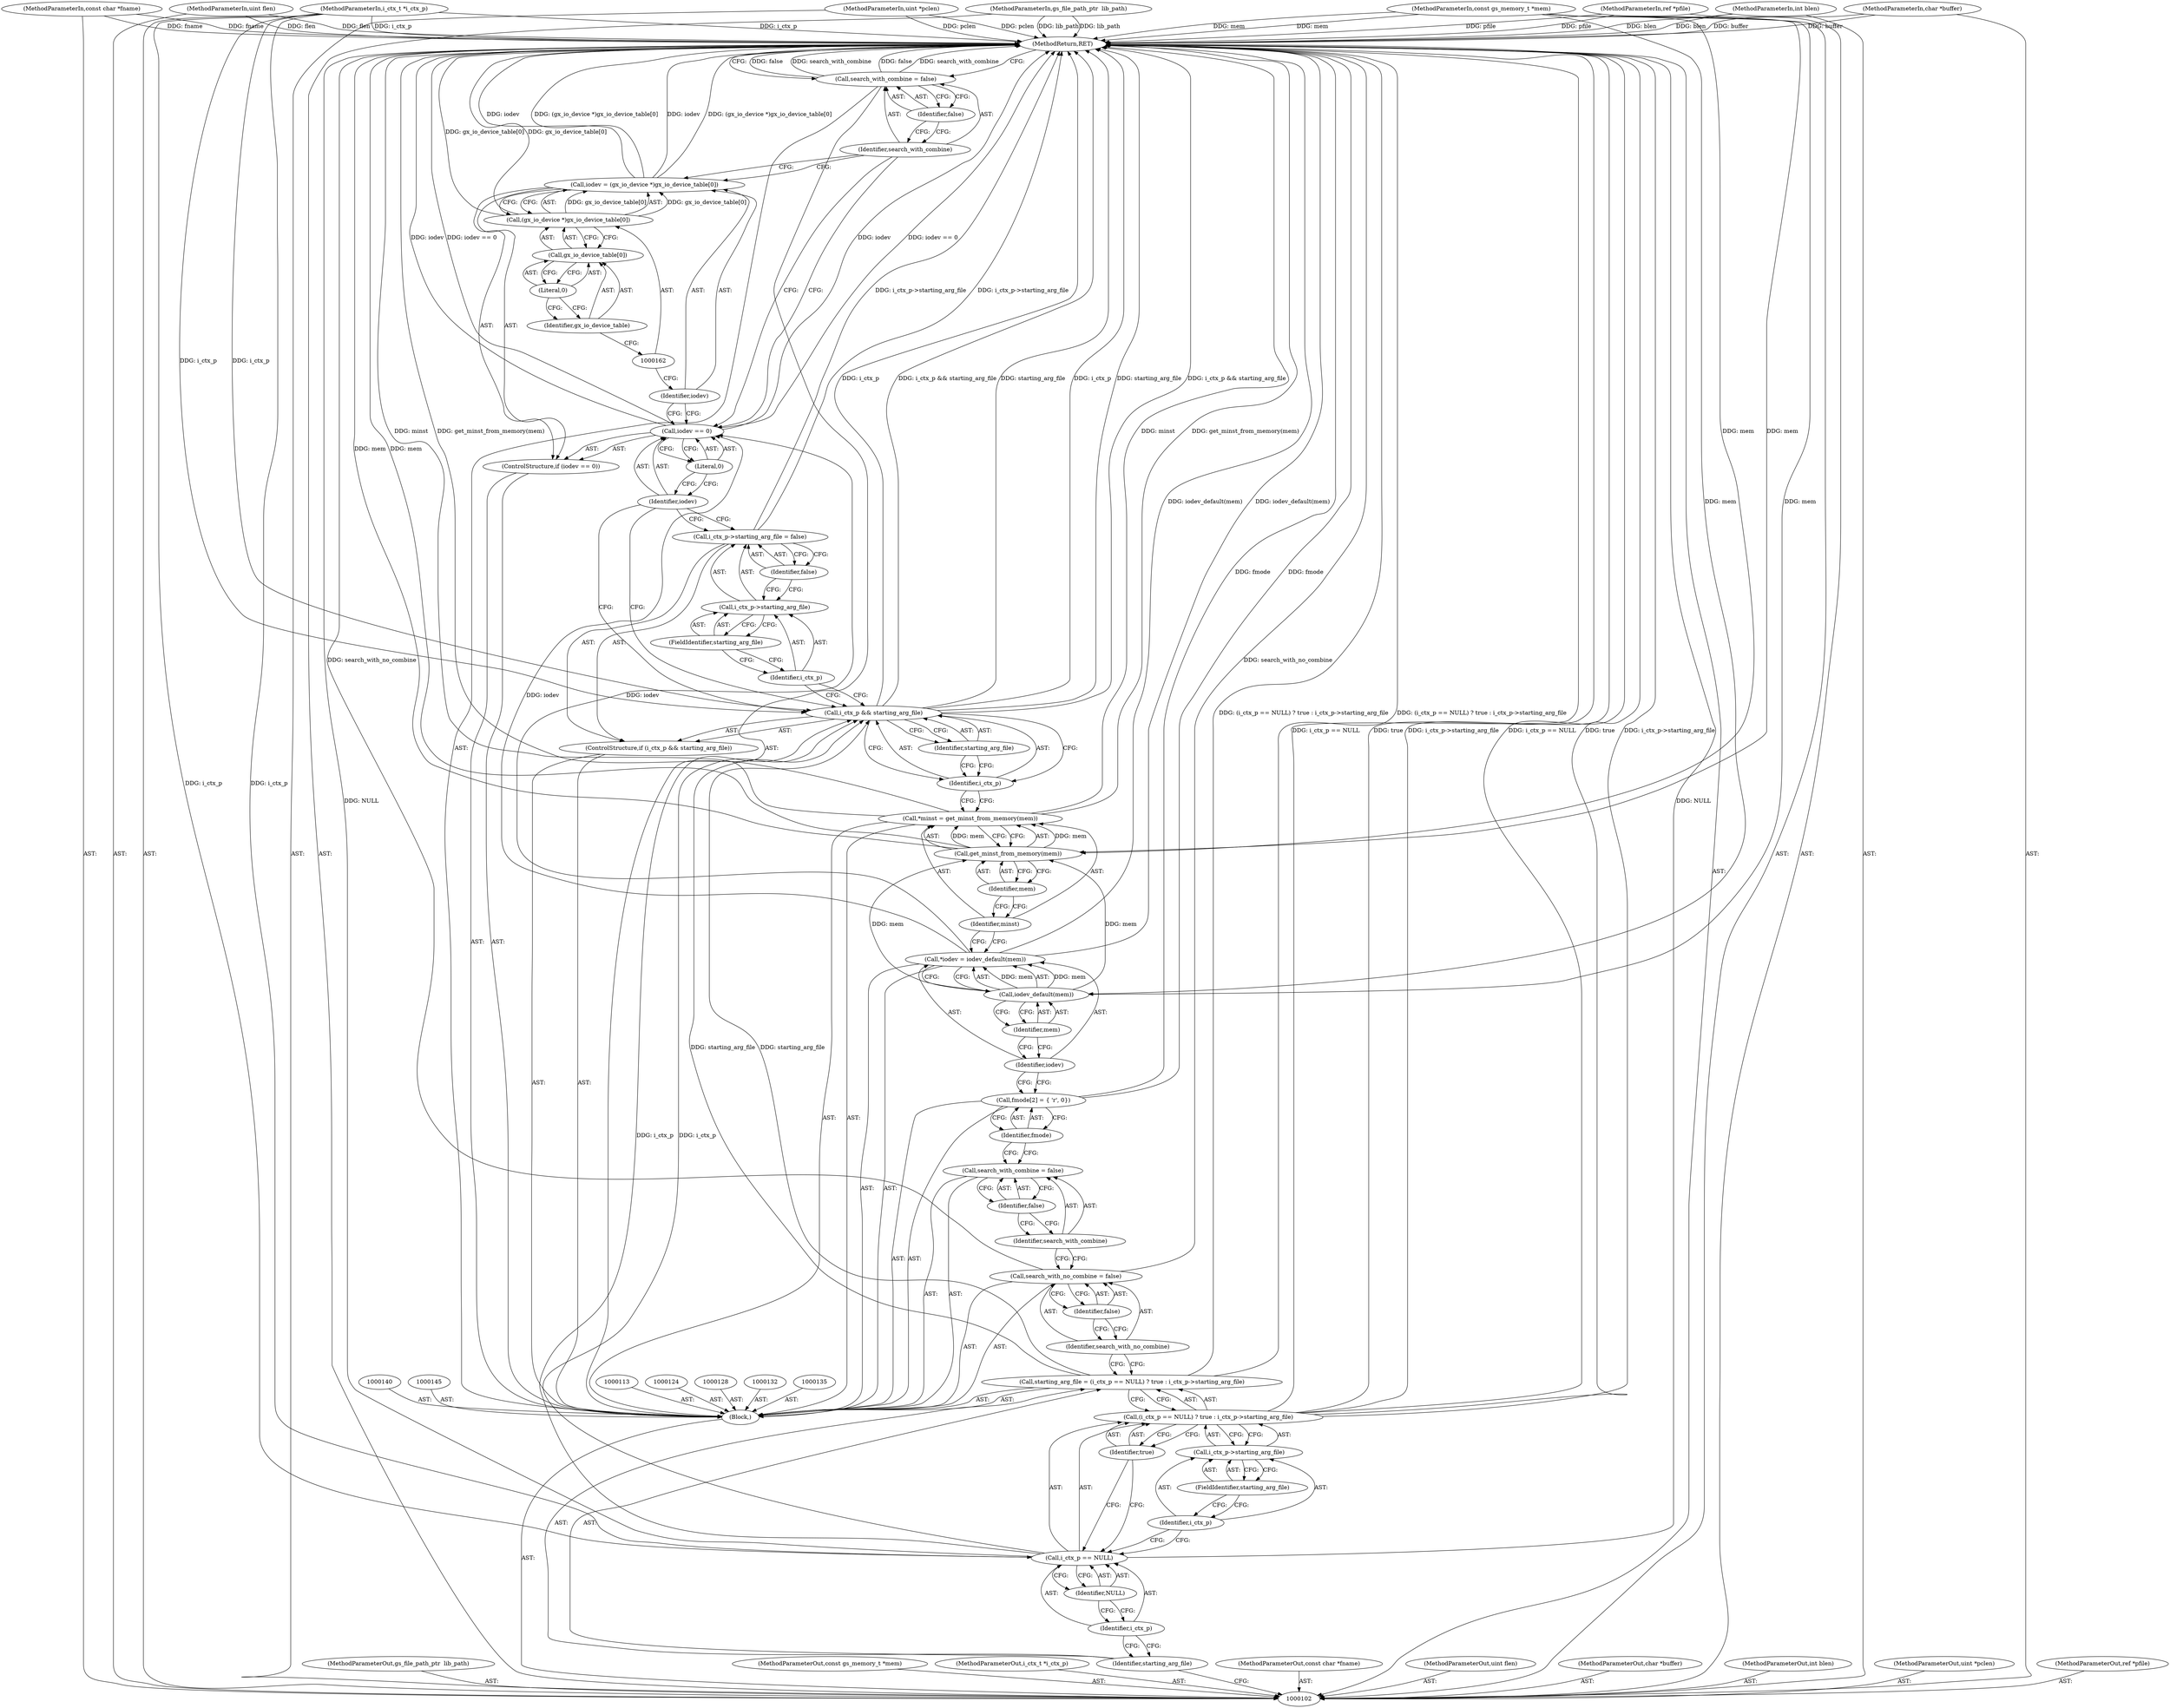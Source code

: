 digraph "0_ghostscript_8abd22010eb4db0fb1b10e430d5f5d83e015ef70" {
"1000169" [label="(MethodReturn,RET)"];
"1000103" [label="(MethodParameterIn,gs_file_path_ptr  lib_path)"];
"1000230" [label="(MethodParameterOut,gs_file_path_ptr  lib_path)"];
"1000104" [label="(MethodParameterIn,const gs_memory_t *mem)"];
"1000231" [label="(MethodParameterOut,const gs_memory_t *mem)"];
"1000105" [label="(MethodParameterIn,i_ctx_t *i_ctx_p)"];
"1000232" [label="(MethodParameterOut,i_ctx_t *i_ctx_p)"];
"1000136" [label="(Call,*iodev = iodev_default(mem))"];
"1000137" [label="(Identifier,iodev)"];
"1000138" [label="(Call,iodev_default(mem))"];
"1000139" [label="(Identifier,mem)"];
"1000141" [label="(Call,*minst = get_minst_from_memory(mem))"];
"1000142" [label="(Identifier,minst)"];
"1000143" [label="(Call,get_minst_from_memory(mem))"];
"1000144" [label="(Identifier,mem)"];
"1000149" [label="(Identifier,starting_arg_file)"];
"1000146" [label="(ControlStructure,if (i_ctx_p && starting_arg_file))"];
"1000147" [label="(Call,i_ctx_p && starting_arg_file)"];
"1000148" [label="(Identifier,i_ctx_p)"];
"1000153" [label="(FieldIdentifier,starting_arg_file)"];
"1000154" [label="(Identifier,false)"];
"1000150" [label="(Call,i_ctx_p->starting_arg_file = false)"];
"1000151" [label="(Call,i_ctx_p->starting_arg_file)"];
"1000152" [label="(Identifier,i_ctx_p)"];
"1000158" [label="(Literal,0)"];
"1000155" [label="(ControlStructure,if (iodev == 0))"];
"1000156" [label="(Call,iodev == 0)"];
"1000157" [label="(Identifier,iodev)"];
"1000161" [label="(Call,(gx_io_device *)gx_io_device_table[0])"];
"1000163" [label="(Call,gx_io_device_table[0])"];
"1000164" [label="(Identifier,gx_io_device_table)"];
"1000165" [label="(Literal,0)"];
"1000159" [label="(Call,iodev = (gx_io_device *)gx_io_device_table[0])"];
"1000160" [label="(Identifier,iodev)"];
"1000106" [label="(MethodParameterIn,const char *fname)"];
"1000233" [label="(MethodParameterOut,const char *fname)"];
"1000107" [label="(MethodParameterIn,uint flen)"];
"1000234" [label="(MethodParameterOut,uint flen)"];
"1000108" [label="(MethodParameterIn,char *buffer)"];
"1000235" [label="(MethodParameterOut,char *buffer)"];
"1000109" [label="(MethodParameterIn,int blen)"];
"1000236" [label="(MethodParameterOut,int blen)"];
"1000110" [label="(MethodParameterIn,uint *pclen)"];
"1000237" [label="(MethodParameterOut,uint *pclen)"];
"1000111" [label="(MethodParameterIn,ref *pfile)"];
"1000238" [label="(MethodParameterOut,ref *pfile)"];
"1000168" [label="(Identifier,false)"];
"1000166" [label="(Call,search_with_combine = false)"];
"1000167" [label="(Identifier,search_with_combine)"];
"1000112" [label="(Block,)"];
"1000116" [label="(Call,(i_ctx_p == NULL) ? true : i_ctx_p->starting_arg_file)"];
"1000117" [label="(Call,i_ctx_p == NULL)"];
"1000118" [label="(Identifier,i_ctx_p)"];
"1000119" [label="(Identifier,NULL)"];
"1000120" [label="(Identifier,true)"];
"1000121" [label="(Call,i_ctx_p->starting_arg_file)"];
"1000122" [label="(Identifier,i_ctx_p)"];
"1000123" [label="(FieldIdentifier,starting_arg_file)"];
"1000114" [label="(Call,starting_arg_file = (i_ctx_p == NULL) ? true : i_ctx_p->starting_arg_file)"];
"1000115" [label="(Identifier,starting_arg_file)"];
"1000127" [label="(Identifier,false)"];
"1000125" [label="(Call,search_with_no_combine = false)"];
"1000126" [label="(Identifier,search_with_no_combine)"];
"1000131" [label="(Identifier,false)"];
"1000129" [label="(Call,search_with_combine = false)"];
"1000130" [label="(Identifier,search_with_combine)"];
"1000133" [label="(Call,fmode[2] = { 'r', 0})"];
"1000134" [label="(Identifier,fmode)"];
"1000169" -> "1000102"  [label="AST: "];
"1000169" -> "1000166"  [label="CFG: "];
"1000141" -> "1000169"  [label="DDG: minst"];
"1000141" -> "1000169"  [label="DDG: get_minst_from_memory(mem)"];
"1000108" -> "1000169"  [label="DDG: buffer"];
"1000156" -> "1000169"  [label="DDG: iodev"];
"1000156" -> "1000169"  [label="DDG: iodev == 0"];
"1000104" -> "1000169"  [label="DDG: mem"];
"1000105" -> "1000169"  [label="DDG: i_ctx_p"];
"1000116" -> "1000169"  [label="DDG: i_ctx_p->starting_arg_file"];
"1000116" -> "1000169"  [label="DDG: i_ctx_p == NULL"];
"1000116" -> "1000169"  [label="DDG: true"];
"1000117" -> "1000169"  [label="DDG: NULL"];
"1000161" -> "1000169"  [label="DDG: gx_io_device_table[0]"];
"1000166" -> "1000169"  [label="DDG: false"];
"1000166" -> "1000169"  [label="DDG: search_with_combine"];
"1000125" -> "1000169"  [label="DDG: search_with_no_combine"];
"1000107" -> "1000169"  [label="DDG: flen"];
"1000150" -> "1000169"  [label="DDG: i_ctx_p->starting_arg_file"];
"1000159" -> "1000169"  [label="DDG: iodev"];
"1000159" -> "1000169"  [label="DDG: (gx_io_device *)gx_io_device_table[0]"];
"1000103" -> "1000169"  [label="DDG: lib_path"];
"1000143" -> "1000169"  [label="DDG: mem"];
"1000133" -> "1000169"  [label="DDG: fmode"];
"1000147" -> "1000169"  [label="DDG: starting_arg_file"];
"1000147" -> "1000169"  [label="DDG: i_ctx_p"];
"1000147" -> "1000169"  [label="DDG: i_ctx_p && starting_arg_file"];
"1000110" -> "1000169"  [label="DDG: pclen"];
"1000136" -> "1000169"  [label="DDG: iodev_default(mem)"];
"1000114" -> "1000169"  [label="DDG: (i_ctx_p == NULL) ? true : i_ctx_p->starting_arg_file"];
"1000111" -> "1000169"  [label="DDG: pfile"];
"1000106" -> "1000169"  [label="DDG: fname"];
"1000109" -> "1000169"  [label="DDG: blen"];
"1000103" -> "1000102"  [label="AST: "];
"1000103" -> "1000169"  [label="DDG: lib_path"];
"1000230" -> "1000102"  [label="AST: "];
"1000104" -> "1000102"  [label="AST: "];
"1000104" -> "1000169"  [label="DDG: mem"];
"1000104" -> "1000138"  [label="DDG: mem"];
"1000104" -> "1000143"  [label="DDG: mem"];
"1000231" -> "1000102"  [label="AST: "];
"1000105" -> "1000102"  [label="AST: "];
"1000105" -> "1000169"  [label="DDG: i_ctx_p"];
"1000105" -> "1000117"  [label="DDG: i_ctx_p"];
"1000105" -> "1000147"  [label="DDG: i_ctx_p"];
"1000232" -> "1000102"  [label="AST: "];
"1000136" -> "1000112"  [label="AST: "];
"1000136" -> "1000138"  [label="CFG: "];
"1000137" -> "1000136"  [label="AST: "];
"1000138" -> "1000136"  [label="AST: "];
"1000142" -> "1000136"  [label="CFG: "];
"1000136" -> "1000169"  [label="DDG: iodev_default(mem)"];
"1000138" -> "1000136"  [label="DDG: mem"];
"1000136" -> "1000156"  [label="DDG: iodev"];
"1000137" -> "1000136"  [label="AST: "];
"1000137" -> "1000133"  [label="CFG: "];
"1000139" -> "1000137"  [label="CFG: "];
"1000138" -> "1000136"  [label="AST: "];
"1000138" -> "1000139"  [label="CFG: "];
"1000139" -> "1000138"  [label="AST: "];
"1000136" -> "1000138"  [label="CFG: "];
"1000138" -> "1000136"  [label="DDG: mem"];
"1000104" -> "1000138"  [label="DDG: mem"];
"1000138" -> "1000143"  [label="DDG: mem"];
"1000139" -> "1000138"  [label="AST: "];
"1000139" -> "1000137"  [label="CFG: "];
"1000138" -> "1000139"  [label="CFG: "];
"1000141" -> "1000112"  [label="AST: "];
"1000141" -> "1000143"  [label="CFG: "];
"1000142" -> "1000141"  [label="AST: "];
"1000143" -> "1000141"  [label="AST: "];
"1000148" -> "1000141"  [label="CFG: "];
"1000141" -> "1000169"  [label="DDG: minst"];
"1000141" -> "1000169"  [label="DDG: get_minst_from_memory(mem)"];
"1000143" -> "1000141"  [label="DDG: mem"];
"1000142" -> "1000141"  [label="AST: "];
"1000142" -> "1000136"  [label="CFG: "];
"1000144" -> "1000142"  [label="CFG: "];
"1000143" -> "1000141"  [label="AST: "];
"1000143" -> "1000144"  [label="CFG: "];
"1000144" -> "1000143"  [label="AST: "];
"1000141" -> "1000143"  [label="CFG: "];
"1000143" -> "1000169"  [label="DDG: mem"];
"1000143" -> "1000141"  [label="DDG: mem"];
"1000138" -> "1000143"  [label="DDG: mem"];
"1000104" -> "1000143"  [label="DDG: mem"];
"1000144" -> "1000143"  [label="AST: "];
"1000144" -> "1000142"  [label="CFG: "];
"1000143" -> "1000144"  [label="CFG: "];
"1000149" -> "1000147"  [label="AST: "];
"1000149" -> "1000148"  [label="CFG: "];
"1000147" -> "1000149"  [label="CFG: "];
"1000146" -> "1000112"  [label="AST: "];
"1000147" -> "1000146"  [label="AST: "];
"1000150" -> "1000146"  [label="AST: "];
"1000147" -> "1000146"  [label="AST: "];
"1000147" -> "1000148"  [label="CFG: "];
"1000147" -> "1000149"  [label="CFG: "];
"1000148" -> "1000147"  [label="AST: "];
"1000149" -> "1000147"  [label="AST: "];
"1000152" -> "1000147"  [label="CFG: "];
"1000157" -> "1000147"  [label="CFG: "];
"1000147" -> "1000169"  [label="DDG: starting_arg_file"];
"1000147" -> "1000169"  [label="DDG: i_ctx_p"];
"1000147" -> "1000169"  [label="DDG: i_ctx_p && starting_arg_file"];
"1000117" -> "1000147"  [label="DDG: i_ctx_p"];
"1000105" -> "1000147"  [label="DDG: i_ctx_p"];
"1000114" -> "1000147"  [label="DDG: starting_arg_file"];
"1000148" -> "1000147"  [label="AST: "];
"1000148" -> "1000141"  [label="CFG: "];
"1000149" -> "1000148"  [label="CFG: "];
"1000147" -> "1000148"  [label="CFG: "];
"1000153" -> "1000151"  [label="AST: "];
"1000153" -> "1000152"  [label="CFG: "];
"1000151" -> "1000153"  [label="CFG: "];
"1000154" -> "1000150"  [label="AST: "];
"1000154" -> "1000151"  [label="CFG: "];
"1000150" -> "1000154"  [label="CFG: "];
"1000150" -> "1000146"  [label="AST: "];
"1000150" -> "1000154"  [label="CFG: "];
"1000151" -> "1000150"  [label="AST: "];
"1000154" -> "1000150"  [label="AST: "];
"1000157" -> "1000150"  [label="CFG: "];
"1000150" -> "1000169"  [label="DDG: i_ctx_p->starting_arg_file"];
"1000151" -> "1000150"  [label="AST: "];
"1000151" -> "1000153"  [label="CFG: "];
"1000152" -> "1000151"  [label="AST: "];
"1000153" -> "1000151"  [label="AST: "];
"1000154" -> "1000151"  [label="CFG: "];
"1000152" -> "1000151"  [label="AST: "];
"1000152" -> "1000147"  [label="CFG: "];
"1000153" -> "1000152"  [label="CFG: "];
"1000158" -> "1000156"  [label="AST: "];
"1000158" -> "1000157"  [label="CFG: "];
"1000156" -> "1000158"  [label="CFG: "];
"1000155" -> "1000112"  [label="AST: "];
"1000156" -> "1000155"  [label="AST: "];
"1000159" -> "1000155"  [label="AST: "];
"1000156" -> "1000155"  [label="AST: "];
"1000156" -> "1000158"  [label="CFG: "];
"1000157" -> "1000156"  [label="AST: "];
"1000158" -> "1000156"  [label="AST: "];
"1000160" -> "1000156"  [label="CFG: "];
"1000167" -> "1000156"  [label="CFG: "];
"1000156" -> "1000169"  [label="DDG: iodev"];
"1000156" -> "1000169"  [label="DDG: iodev == 0"];
"1000136" -> "1000156"  [label="DDG: iodev"];
"1000157" -> "1000156"  [label="AST: "];
"1000157" -> "1000150"  [label="CFG: "];
"1000157" -> "1000147"  [label="CFG: "];
"1000158" -> "1000157"  [label="CFG: "];
"1000161" -> "1000159"  [label="AST: "];
"1000161" -> "1000163"  [label="CFG: "];
"1000162" -> "1000161"  [label="AST: "];
"1000163" -> "1000161"  [label="AST: "];
"1000159" -> "1000161"  [label="CFG: "];
"1000161" -> "1000169"  [label="DDG: gx_io_device_table[0]"];
"1000161" -> "1000159"  [label="DDG: gx_io_device_table[0]"];
"1000163" -> "1000161"  [label="AST: "];
"1000163" -> "1000165"  [label="CFG: "];
"1000164" -> "1000163"  [label="AST: "];
"1000165" -> "1000163"  [label="AST: "];
"1000161" -> "1000163"  [label="CFG: "];
"1000164" -> "1000163"  [label="AST: "];
"1000164" -> "1000162"  [label="CFG: "];
"1000165" -> "1000164"  [label="CFG: "];
"1000165" -> "1000163"  [label="AST: "];
"1000165" -> "1000164"  [label="CFG: "];
"1000163" -> "1000165"  [label="CFG: "];
"1000159" -> "1000155"  [label="AST: "];
"1000159" -> "1000161"  [label="CFG: "];
"1000160" -> "1000159"  [label="AST: "];
"1000161" -> "1000159"  [label="AST: "];
"1000167" -> "1000159"  [label="CFG: "];
"1000159" -> "1000169"  [label="DDG: iodev"];
"1000159" -> "1000169"  [label="DDG: (gx_io_device *)gx_io_device_table[0]"];
"1000161" -> "1000159"  [label="DDG: gx_io_device_table[0]"];
"1000160" -> "1000159"  [label="AST: "];
"1000160" -> "1000156"  [label="CFG: "];
"1000162" -> "1000160"  [label="CFG: "];
"1000106" -> "1000102"  [label="AST: "];
"1000106" -> "1000169"  [label="DDG: fname"];
"1000233" -> "1000102"  [label="AST: "];
"1000107" -> "1000102"  [label="AST: "];
"1000107" -> "1000169"  [label="DDG: flen"];
"1000234" -> "1000102"  [label="AST: "];
"1000108" -> "1000102"  [label="AST: "];
"1000108" -> "1000169"  [label="DDG: buffer"];
"1000235" -> "1000102"  [label="AST: "];
"1000109" -> "1000102"  [label="AST: "];
"1000109" -> "1000169"  [label="DDG: blen"];
"1000236" -> "1000102"  [label="AST: "];
"1000110" -> "1000102"  [label="AST: "];
"1000110" -> "1000169"  [label="DDG: pclen"];
"1000237" -> "1000102"  [label="AST: "];
"1000111" -> "1000102"  [label="AST: "];
"1000111" -> "1000169"  [label="DDG: pfile"];
"1000238" -> "1000102"  [label="AST: "];
"1000168" -> "1000166"  [label="AST: "];
"1000168" -> "1000167"  [label="CFG: "];
"1000166" -> "1000168"  [label="CFG: "];
"1000166" -> "1000112"  [label="AST: "];
"1000166" -> "1000168"  [label="CFG: "];
"1000167" -> "1000166"  [label="AST: "];
"1000168" -> "1000166"  [label="AST: "];
"1000169" -> "1000166"  [label="CFG: "];
"1000166" -> "1000169"  [label="DDG: false"];
"1000166" -> "1000169"  [label="DDG: search_with_combine"];
"1000167" -> "1000166"  [label="AST: "];
"1000167" -> "1000159"  [label="CFG: "];
"1000167" -> "1000156"  [label="CFG: "];
"1000168" -> "1000167"  [label="CFG: "];
"1000112" -> "1000102"  [label="AST: "];
"1000113" -> "1000112"  [label="AST: "];
"1000114" -> "1000112"  [label="AST: "];
"1000124" -> "1000112"  [label="AST: "];
"1000125" -> "1000112"  [label="AST: "];
"1000128" -> "1000112"  [label="AST: "];
"1000129" -> "1000112"  [label="AST: "];
"1000132" -> "1000112"  [label="AST: "];
"1000133" -> "1000112"  [label="AST: "];
"1000135" -> "1000112"  [label="AST: "];
"1000136" -> "1000112"  [label="AST: "];
"1000140" -> "1000112"  [label="AST: "];
"1000141" -> "1000112"  [label="AST: "];
"1000145" -> "1000112"  [label="AST: "];
"1000146" -> "1000112"  [label="AST: "];
"1000155" -> "1000112"  [label="AST: "];
"1000166" -> "1000112"  [label="AST: "];
"1000116" -> "1000114"  [label="AST: "];
"1000116" -> "1000120"  [label="CFG: "];
"1000116" -> "1000121"  [label="CFG: "];
"1000117" -> "1000116"  [label="AST: "];
"1000120" -> "1000116"  [label="AST: "];
"1000121" -> "1000116"  [label="AST: "];
"1000114" -> "1000116"  [label="CFG: "];
"1000116" -> "1000169"  [label="DDG: i_ctx_p->starting_arg_file"];
"1000116" -> "1000169"  [label="DDG: i_ctx_p == NULL"];
"1000116" -> "1000169"  [label="DDG: true"];
"1000117" -> "1000116"  [label="AST: "];
"1000117" -> "1000119"  [label="CFG: "];
"1000118" -> "1000117"  [label="AST: "];
"1000119" -> "1000117"  [label="AST: "];
"1000120" -> "1000117"  [label="CFG: "];
"1000122" -> "1000117"  [label="CFG: "];
"1000117" -> "1000169"  [label="DDG: NULL"];
"1000105" -> "1000117"  [label="DDG: i_ctx_p"];
"1000117" -> "1000147"  [label="DDG: i_ctx_p"];
"1000118" -> "1000117"  [label="AST: "];
"1000118" -> "1000115"  [label="CFG: "];
"1000119" -> "1000118"  [label="CFG: "];
"1000119" -> "1000117"  [label="AST: "];
"1000119" -> "1000118"  [label="CFG: "];
"1000117" -> "1000119"  [label="CFG: "];
"1000120" -> "1000116"  [label="AST: "];
"1000120" -> "1000117"  [label="CFG: "];
"1000116" -> "1000120"  [label="CFG: "];
"1000121" -> "1000116"  [label="AST: "];
"1000121" -> "1000123"  [label="CFG: "];
"1000122" -> "1000121"  [label="AST: "];
"1000123" -> "1000121"  [label="AST: "];
"1000116" -> "1000121"  [label="CFG: "];
"1000122" -> "1000121"  [label="AST: "];
"1000122" -> "1000117"  [label="CFG: "];
"1000123" -> "1000122"  [label="CFG: "];
"1000123" -> "1000121"  [label="AST: "];
"1000123" -> "1000122"  [label="CFG: "];
"1000121" -> "1000123"  [label="CFG: "];
"1000114" -> "1000112"  [label="AST: "];
"1000114" -> "1000116"  [label="CFG: "];
"1000115" -> "1000114"  [label="AST: "];
"1000116" -> "1000114"  [label="AST: "];
"1000126" -> "1000114"  [label="CFG: "];
"1000114" -> "1000169"  [label="DDG: (i_ctx_p == NULL) ? true : i_ctx_p->starting_arg_file"];
"1000114" -> "1000147"  [label="DDG: starting_arg_file"];
"1000115" -> "1000114"  [label="AST: "];
"1000115" -> "1000102"  [label="CFG: "];
"1000118" -> "1000115"  [label="CFG: "];
"1000127" -> "1000125"  [label="AST: "];
"1000127" -> "1000126"  [label="CFG: "];
"1000125" -> "1000127"  [label="CFG: "];
"1000125" -> "1000112"  [label="AST: "];
"1000125" -> "1000127"  [label="CFG: "];
"1000126" -> "1000125"  [label="AST: "];
"1000127" -> "1000125"  [label="AST: "];
"1000130" -> "1000125"  [label="CFG: "];
"1000125" -> "1000169"  [label="DDG: search_with_no_combine"];
"1000126" -> "1000125"  [label="AST: "];
"1000126" -> "1000114"  [label="CFG: "];
"1000127" -> "1000126"  [label="CFG: "];
"1000131" -> "1000129"  [label="AST: "];
"1000131" -> "1000130"  [label="CFG: "];
"1000129" -> "1000131"  [label="CFG: "];
"1000129" -> "1000112"  [label="AST: "];
"1000129" -> "1000131"  [label="CFG: "];
"1000130" -> "1000129"  [label="AST: "];
"1000131" -> "1000129"  [label="AST: "];
"1000134" -> "1000129"  [label="CFG: "];
"1000130" -> "1000129"  [label="AST: "];
"1000130" -> "1000125"  [label="CFG: "];
"1000131" -> "1000130"  [label="CFG: "];
"1000133" -> "1000112"  [label="AST: "];
"1000133" -> "1000134"  [label="CFG: "];
"1000134" -> "1000133"  [label="AST: "];
"1000137" -> "1000133"  [label="CFG: "];
"1000133" -> "1000169"  [label="DDG: fmode"];
"1000134" -> "1000133"  [label="AST: "];
"1000134" -> "1000129"  [label="CFG: "];
"1000133" -> "1000134"  [label="CFG: "];
}
